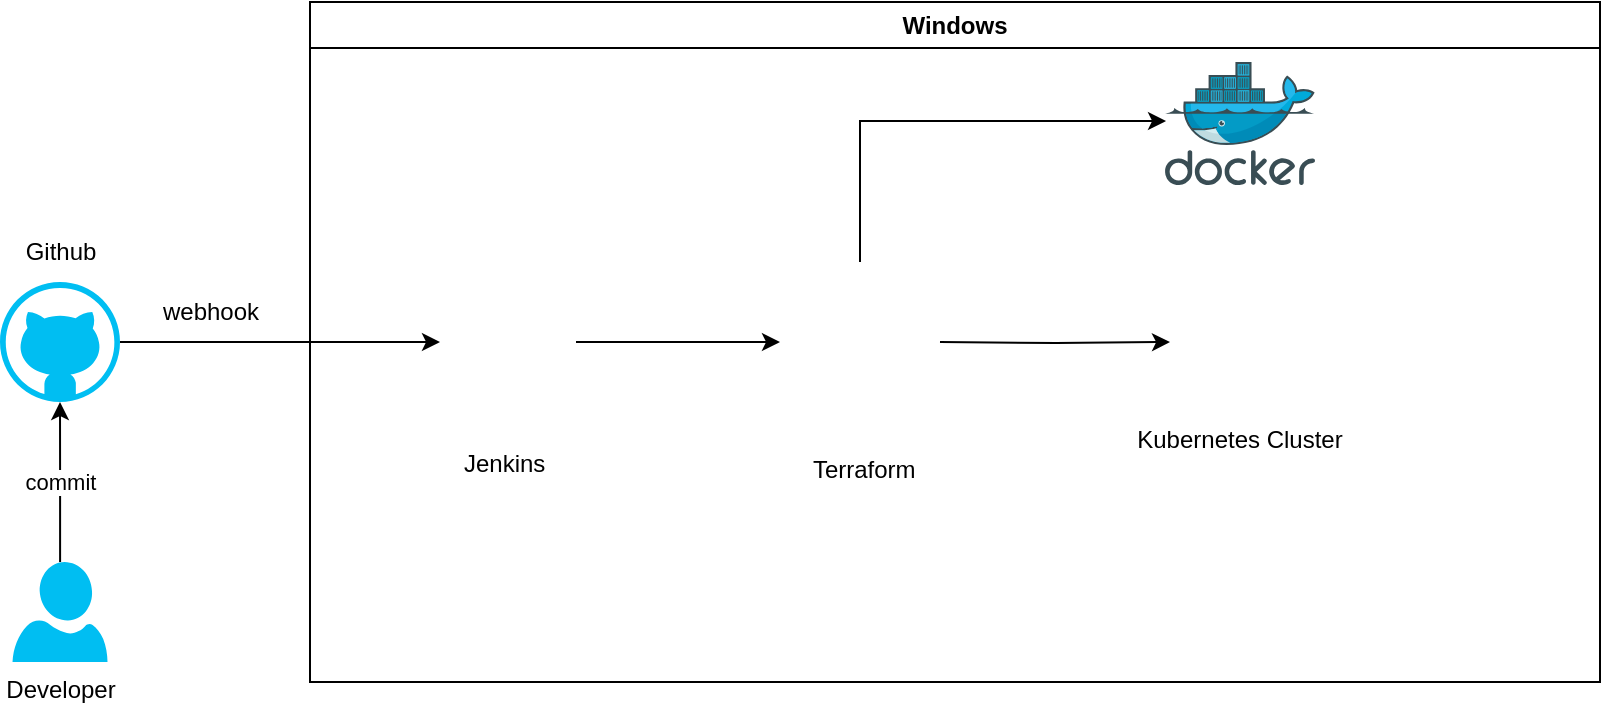 <mxfile version="26.0.11">
  <diagram name="Page-1" id="9M0SilQoTQjDtyTF0GOZ">
    <mxGraphModel dx="2261" dy="772" grid="1" gridSize="10" guides="1" tooltips="1" connect="1" arrows="1" fold="1" page="1" pageScale="1" pageWidth="827" pageHeight="1169" math="0" shadow="0">
      <root>
        <mxCell id="0" />
        <mxCell id="1" parent="0" />
        <mxCell id="W-HScG8YqqtfsMqHnre3-1" value="Windows" style="swimlane;whiteSpace=wrap;html=1;" parent="1" vertex="1">
          <mxGeometry x="115" y="40" width="645" height="340" as="geometry" />
        </mxCell>
        <mxCell id="W-HScG8YqqtfsMqHnre3-2" value="Kubernetes Cluster" style="shape=image;verticalLabelPosition=bottom;labelBackgroundColor=default;verticalAlign=top;aspect=fixed;imageAspect=0;image=https://pbs.twimg.com/profile_images/511909265720614913/21_d3cvM_400x400.png;" parent="W-HScG8YqqtfsMqHnre3-1" vertex="1">
          <mxGeometry x="430" y="135" width="70" height="70" as="geometry" />
        </mxCell>
        <mxCell id="W-HScG8YqqtfsMqHnre3-16" style="edgeStyle=orthogonalEdgeStyle;rounded=0;orthogonalLoop=1;jettySize=auto;html=1;entryX=0;entryY=0.5;entryDx=0;entryDy=0;" parent="W-HScG8YqqtfsMqHnre3-1" source="W-HScG8YqqtfsMqHnre3-7" edge="1">
          <mxGeometry relative="1" as="geometry">
            <mxPoint x="235" y="170" as="targetPoint" />
          </mxGeometry>
        </mxCell>
        <mxCell id="W-HScG8YqqtfsMqHnre3-7" value="Jenkins " style="shape=image;verticalLabelPosition=bottom;labelBackgroundColor=default;verticalAlign=top;aspect=fixed;imageAspect=0;image=https://upload.wikimedia.org/wikipedia/commons/thumb/e/e9/Jenkins_logo.svg/1483px-Jenkins_logo.svg.png;" parent="W-HScG8YqqtfsMqHnre3-1" vertex="1">
          <mxGeometry x="65" y="123.05" width="68" height="93.9" as="geometry" />
        </mxCell>
        <mxCell id="W-HScG8YqqtfsMqHnre3-17" style="edgeStyle=orthogonalEdgeStyle;rounded=0;orthogonalLoop=1;jettySize=auto;html=1;entryX=0;entryY=0.5;entryDx=0;entryDy=0;" parent="W-HScG8YqqtfsMqHnre3-1" target="W-HScG8YqqtfsMqHnre3-2" edge="1">
          <mxGeometry relative="1" as="geometry">
            <mxPoint x="315" y="170" as="sourcePoint" />
          </mxGeometry>
        </mxCell>
        <mxCell id="W-HScG8YqqtfsMqHnre3-18" value="" style="image;sketch=0;aspect=fixed;html=1;points=[];align=center;fontSize=12;image=img/lib/mscae/Docker.svg;" parent="W-HScG8YqqtfsMqHnre3-1" vertex="1">
          <mxGeometry x="427.5" y="30" width="75" height="61.5" as="geometry" />
        </mxCell>
        <mxCell id="W-HScG8YqqtfsMqHnre3-19" style="edgeStyle=orthogonalEdgeStyle;rounded=0;orthogonalLoop=1;jettySize=auto;html=1;entryX=0.007;entryY=0.48;entryDx=0;entryDy=0;entryPerimeter=0;" parent="W-HScG8YqqtfsMqHnre3-1" target="W-HScG8YqqtfsMqHnre3-18" edge="1">
          <mxGeometry relative="1" as="geometry">
            <mxPoint x="275" y="130" as="sourcePoint" />
            <Array as="points">
              <mxPoint x="275" y="60" />
            </Array>
          </mxGeometry>
        </mxCell>
        <mxCell id="W-HScG8YqqtfsMqHnre3-20" value="Terraform" style="shape=image;verticalLabelPosition=bottom;labelBackgroundColor=default;verticalAlign=top;aspect=fixed;imageAspect=0;image=https://www.aviator.co/blog/wp-content/uploads/2023/01/terraform.png;" parent="W-HScG8YqqtfsMqHnre3-1" vertex="1">
          <mxGeometry x="210" y="119.3" width="134.23" height="100.7" as="geometry" />
        </mxCell>
        <mxCell id="W-HScG8YqqtfsMqHnre3-3" value="Developer" style="verticalLabelPosition=bottom;html=1;verticalAlign=top;align=center;strokeColor=none;fillColor=#00BEF2;shape=mxgraph.azure.user;" parent="1" vertex="1">
          <mxGeometry x="-33.75" y="320" width="47.5" height="50" as="geometry" />
        </mxCell>
        <mxCell id="W-HScG8YqqtfsMqHnre3-9" style="edgeStyle=orthogonalEdgeStyle;rounded=0;orthogonalLoop=1;jettySize=auto;html=1;entryX=0;entryY=0.5;entryDx=0;entryDy=0;" parent="1" source="W-HScG8YqqtfsMqHnre3-4" target="W-HScG8YqqtfsMqHnre3-7" edge="1">
          <mxGeometry relative="1" as="geometry">
            <mxPoint x="140" y="210" as="targetPoint" />
          </mxGeometry>
        </mxCell>
        <mxCell id="W-HScG8YqqtfsMqHnre3-4" value="" style="verticalLabelPosition=bottom;html=1;verticalAlign=top;align=center;strokeColor=none;fillColor=#00BEF2;shape=mxgraph.azure.github_code;pointerEvents=1;" parent="1" vertex="1">
          <mxGeometry x="-40" y="180" width="60" height="60" as="geometry" />
        </mxCell>
        <mxCell id="W-HScG8YqqtfsMqHnre3-6" value="commit" style="edgeStyle=orthogonalEdgeStyle;rounded=0;orthogonalLoop=1;jettySize=auto;html=1;entryX=0.5;entryY=1;entryDx=0;entryDy=0;entryPerimeter=0;" parent="1" source="W-HScG8YqqtfsMqHnre3-3" target="W-HScG8YqqtfsMqHnre3-4" edge="1">
          <mxGeometry relative="1" as="geometry" />
        </mxCell>
        <mxCell id="W-HScG8YqqtfsMqHnre3-13" value="Github" style="text;html=1;align=center;verticalAlign=middle;resizable=0;points=[];autosize=1;strokeColor=none;fillColor=none;" parent="1" vertex="1">
          <mxGeometry x="-40" y="150" width="60" height="30" as="geometry" />
        </mxCell>
        <mxCell id="W-HScG8YqqtfsMqHnre3-14" value="webhook" style="text;html=1;align=center;verticalAlign=middle;resizable=0;points=[];autosize=1;strokeColor=none;fillColor=none;" parent="1" vertex="1">
          <mxGeometry x="30" y="180" width="70" height="30" as="geometry" />
        </mxCell>
      </root>
    </mxGraphModel>
  </diagram>
</mxfile>
